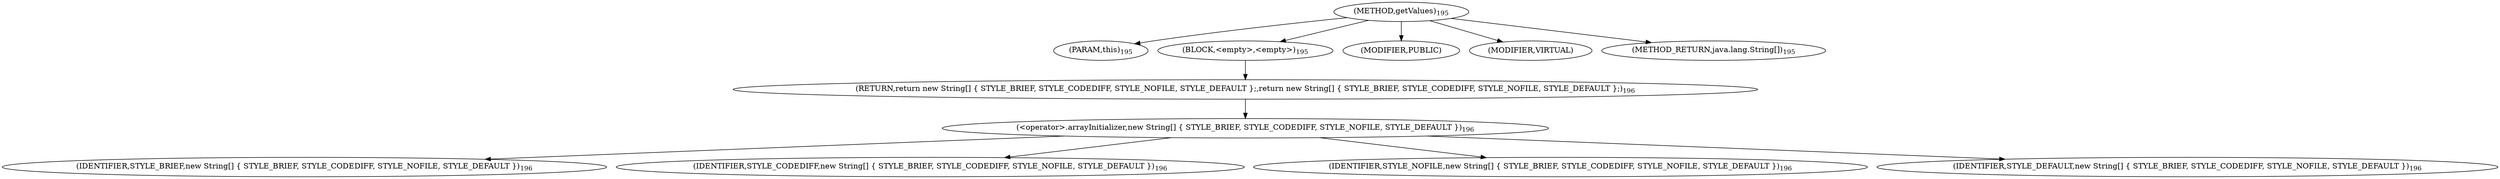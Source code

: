 digraph "getValues" {  
"268" [label = <(METHOD,getValues)<SUB>195</SUB>> ]
"269" [label = <(PARAM,this)<SUB>195</SUB>> ]
"270" [label = <(BLOCK,&lt;empty&gt;,&lt;empty&gt;)<SUB>195</SUB>> ]
"271" [label = <(RETURN,return new String[] { STYLE_BRIEF, STYLE_CODEDIFF, STYLE_NOFILE, STYLE_DEFAULT };,return new String[] { STYLE_BRIEF, STYLE_CODEDIFF, STYLE_NOFILE, STYLE_DEFAULT };)<SUB>196</SUB>> ]
"272" [label = <(&lt;operator&gt;.arrayInitializer,new String[] { STYLE_BRIEF, STYLE_CODEDIFF, STYLE_NOFILE, STYLE_DEFAULT })<SUB>196</SUB>> ]
"273" [label = <(IDENTIFIER,STYLE_BRIEF,new String[] { STYLE_BRIEF, STYLE_CODEDIFF, STYLE_NOFILE, STYLE_DEFAULT })<SUB>196</SUB>> ]
"274" [label = <(IDENTIFIER,STYLE_CODEDIFF,new String[] { STYLE_BRIEF, STYLE_CODEDIFF, STYLE_NOFILE, STYLE_DEFAULT })<SUB>196</SUB>> ]
"275" [label = <(IDENTIFIER,STYLE_NOFILE,new String[] { STYLE_BRIEF, STYLE_CODEDIFF, STYLE_NOFILE, STYLE_DEFAULT })<SUB>196</SUB>> ]
"276" [label = <(IDENTIFIER,STYLE_DEFAULT,new String[] { STYLE_BRIEF, STYLE_CODEDIFF, STYLE_NOFILE, STYLE_DEFAULT })<SUB>196</SUB>> ]
"277" [label = <(MODIFIER,PUBLIC)> ]
"278" [label = <(MODIFIER,VIRTUAL)> ]
"279" [label = <(METHOD_RETURN,java.lang.String[])<SUB>195</SUB>> ]
  "268" -> "269" 
  "268" -> "270" 
  "268" -> "277" 
  "268" -> "278" 
  "268" -> "279" 
  "270" -> "271" 
  "271" -> "272" 
  "272" -> "273" 
  "272" -> "274" 
  "272" -> "275" 
  "272" -> "276" 
}
